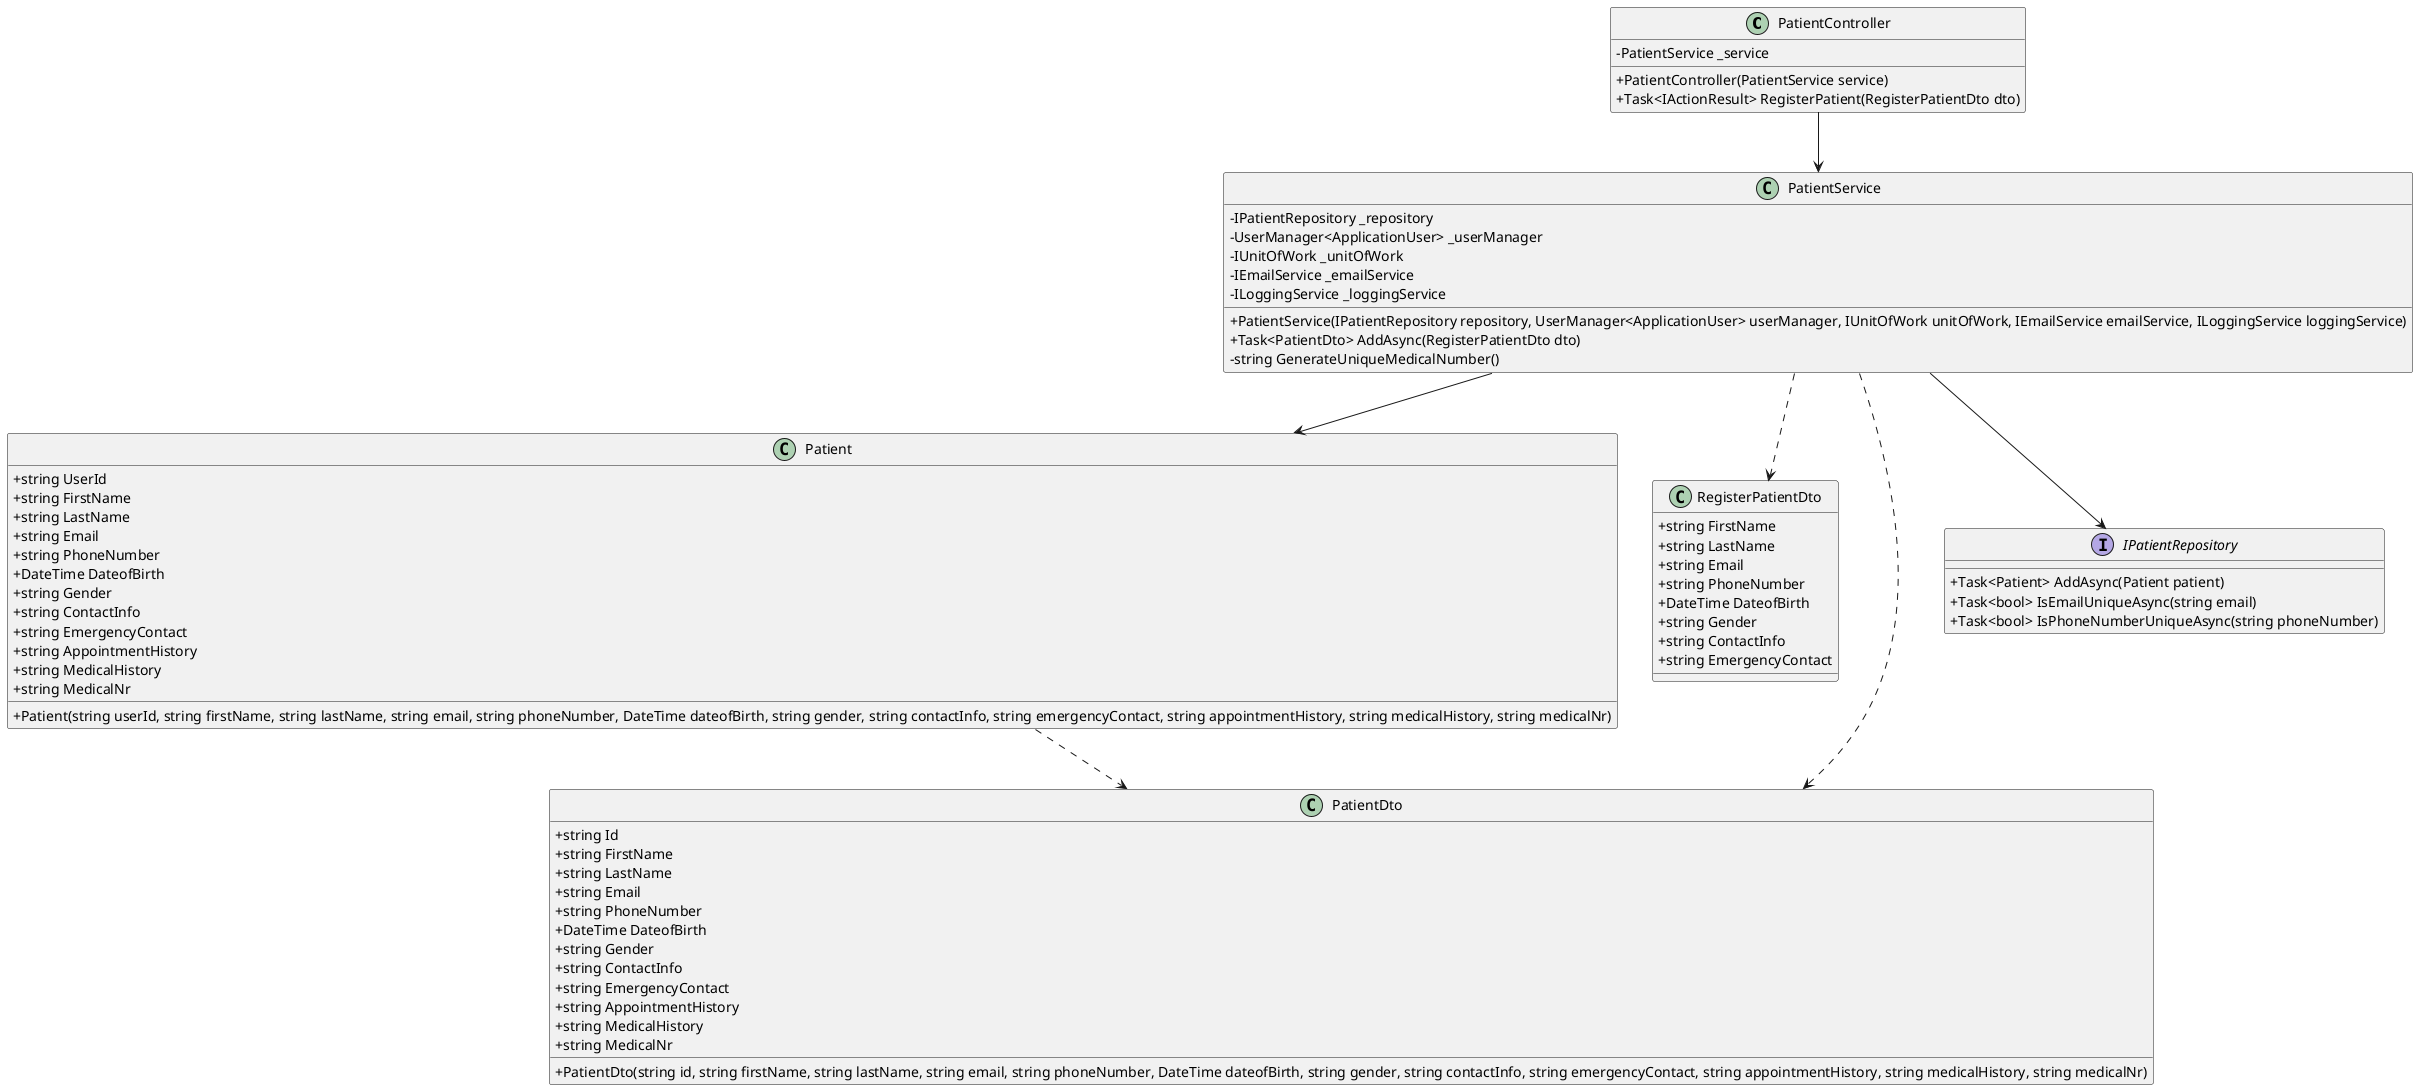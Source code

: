 @startuml
skinparam classAttributeIconSize 0

class PatientController {
  -PatientService _service
  +PatientController(PatientService service)
  +Task<IActionResult> RegisterPatient(RegisterPatientDto dto)
}

class PatientService {
  -IPatientRepository _repository
  -UserManager<ApplicationUser> _userManager
  -IUnitOfWork _unitOfWork
  -IEmailService _emailService
  -ILoggingService _loggingService
  +PatientService(IPatientRepository repository, UserManager<ApplicationUser> userManager, IUnitOfWork unitOfWork, IEmailService emailService, ILoggingService loggingService)
  +Task<PatientDto> AddAsync(RegisterPatientDto dto)
  -string GenerateUniqueMedicalNumber()
}

class Patient {
  +string UserId
  +string FirstName
  +string LastName
  +string Email
  +string PhoneNumber
  +DateTime DateofBirth
  +string Gender
  +string ContactInfo
  +string EmergencyContact
  +string AppointmentHistory
  +string MedicalHistory
  +string MedicalNr
  +Patient(string userId, string firstName, string lastName, string email, string phoneNumber, DateTime dateofBirth, string gender, string contactInfo, string emergencyContact, string appointmentHistory, string medicalHistory, string medicalNr)
}

class RegisterPatientDto {
  +string FirstName
  +string LastName
  +string Email
  +string PhoneNumber
  +DateTime DateofBirth
  +string Gender
  +string ContactInfo
  +string EmergencyContact
}

class PatientDto {
  +string Id
  +string FirstName
  +string LastName
  +string Email
  +string PhoneNumber
  +DateTime DateofBirth
  +string Gender
  +string ContactInfo
  +string EmergencyContact
  +string AppointmentHistory
  +string MedicalHistory
  +string MedicalNr
  +PatientDto(string id, string firstName, string lastName, string email, string phoneNumber, DateTime dateofBirth, string gender, string contactInfo, string emergencyContact, string appointmentHistory, string medicalHistory, string medicalNr)
}

interface IPatientRepository {
  +Task<Patient> AddAsync(Patient patient)
  +Task<bool> IsEmailUniqueAsync(string email)
  +Task<bool> IsPhoneNumberUniqueAsync(string phoneNumber)
}

PatientController --> PatientService
PatientService --> IPatientRepository
PatientService --> Patient
PatientService ..> RegisterPatientDto
PatientService ..> PatientDto
Patient ..> PatientDto
@enduml
